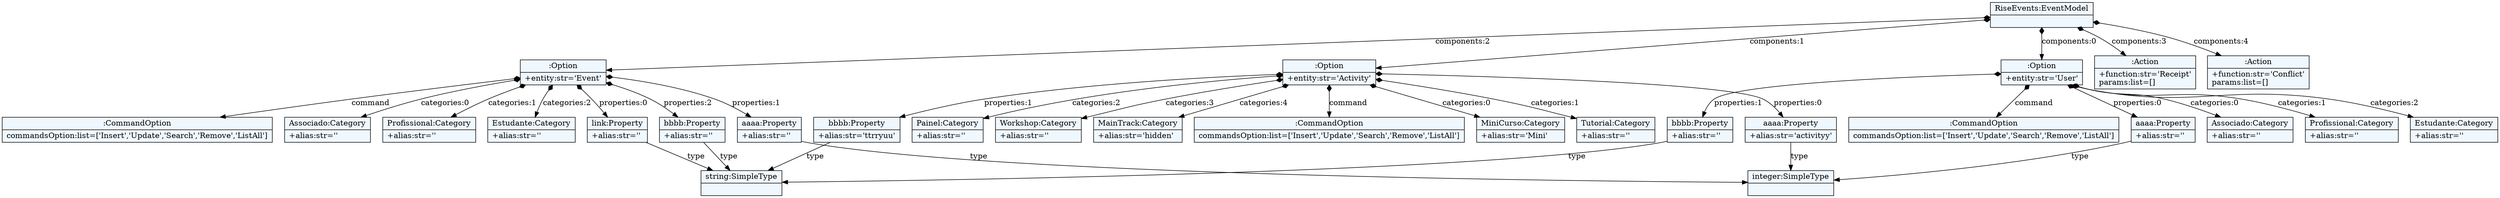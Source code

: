 
    digraph xtext {
    fontname = "Bitstream Vera Sans"
    fontsize = 8
    node[
        shape=record,
        style=filled,
        fillcolor=aliceblue
    ]
    nodesep = 0.3
    edge[dir=black,arrowtail=empty]


4504182120 -> 4504180832 [label="components:0" arrowtail=diamond dir=both]
4504180832 -> 4504338672 [label="properties:0" arrowtail=diamond dir=both]
4504338672 -> 4492618776 [label="type" ]
4492618776[label="{integer:SimpleType|}"]
4504338672[label="{aaaa:Property|+alias:str=''\l}"]
4504180832 -> 4504339568 [label="properties:1" arrowtail=diamond dir=both]
4504339568 -> 4492619504 [label="type" ]
4492619504[label="{string:SimpleType|}"]
4504339568[label="{bbbb:Property|+alias:str=''\l}"]
4504180832 -> 4504180440 [label="command" arrowtail=diamond dir=both]
4504180440[label="{:CommandOption|commandsOption:list=['Insert','Update','Search','Remove','ListAll']\l}"]
4504180832 -> 4504368072 [label="categories:0" arrowtail=diamond dir=both]
4504368072[label="{Associado:Category|+alias:str=''\l}"]
4504180832 -> 4504368128 [label="categories:1" arrowtail=diamond dir=both]
4504368128[label="{Profissional:Category|+alias:str=''\l}"]
4504180832 -> 4504368240 [label="categories:2" arrowtail=diamond dir=both]
4504368240[label="{Estudante:Category|+alias:str=''\l}"]
4504180832[label="{:Option|+entity:str='User'\l}"]
4504182120 -> 4504180664 [label="components:1" arrowtail=diamond dir=both]
4504180664 -> 4504368016 [label="properties:0" arrowtail=diamond dir=both]
4504368016 -> 4492618776 [label="type" ]
4504368016[label="{aaaa:Property|+alias:str='activityy'\l}"]
4504180664 -> 4504368352 [label="properties:1" arrowtail=diamond dir=both]
4504368352 -> 4492619504 [label="type" ]
4504368352[label="{bbbb:Property|+alias:str='ttrryuu'\l}"]
4504180664 -> 4504368296 [label="command" arrowtail=diamond dir=both]
4504368296[label="{:CommandOption|commandsOption:list=['Insert','Update','Search','Remove','ListAll']\l}"]
4504180664 -> 4504368184 [label="categories:0" arrowtail=diamond dir=both]
4504368184[label="{MiniCurso:Category|+alias:str='Mini'\l}"]
4504180664 -> 4504368632 [label="categories:1" arrowtail=diamond dir=both]
4504368632[label="{Tutorial:Category|+alias:str=''\l}"]
4504180664 -> 4504368688 [label="categories:2" arrowtail=diamond dir=both]
4504368688[label="{Painel:Category|+alias:str=''\l}"]
4504180664 -> 4504368800 [label="categories:3" arrowtail=diamond dir=both]
4504368800[label="{Workshop:Category|+alias:str=''\l}"]
4504180664 -> 4504368856 [label="categories:4" arrowtail=diamond dir=both]
4504368856[label="{MainTrack:Category|+alias:str='hidden'\l}"]
4504180664[label="{:Option|+entity:str='Activity'\l}"]
4504182120 -> 4504367792 [label="components:2" arrowtail=diamond dir=both]
4504367792 -> 4504368464 [label="properties:0" arrowtail=diamond dir=both]
4504368464 -> 4492619504 [label="type" ]
4504368464[label="{link:Property|+alias:str=''\l}"]
4504367792 -> 4504368744 [label="properties:1" arrowtail=diamond dir=both]
4504368744 -> 4492618776 [label="type" ]
4504368744[label="{aaaa:Property|+alias:str=''\l}"]
4504367792 -> 4504368968 [label="properties:2" arrowtail=diamond dir=both]
4504368968 -> 4492619504 [label="type" ]
4504368968[label="{bbbb:Property|+alias:str=''\l}"]
4504367792 -> 4504368912 [label="command" arrowtail=diamond dir=both]
4504368912[label="{:CommandOption|commandsOption:list=['Insert','Update','Search','Remove','ListAll']\l}"]
4504367792 -> 4504369304 [label="categories:0" arrowtail=diamond dir=both]
4504369304[label="{Associado:Category|+alias:str=''\l}"]
4504367792 -> 4504369360 [label="categories:1" arrowtail=diamond dir=both]
4504369360[label="{Profissional:Category|+alias:str=''\l}"]
4504367792 -> 4504369472 [label="categories:2" arrowtail=diamond dir=both]
4504369472[label="{Estudante:Category|+alias:str=''\l}"]
4504367792[label="{:Option|+entity:str='Event'\l}"]
4504182120 -> 4504368576 [label="components:3" arrowtail=diamond dir=both]
4504368576[label="{:Action|+function:str='Receipt'\lparams:list=[]\l}"]
4504182120 -> 4504369192 [label="components:4" arrowtail=diamond dir=both]
4504369192[label="{:Action|+function:str='Conflict'\lparams:list=[]\l}"]
4504182120[label="{RiseEvents:EventModel|}"]

}
